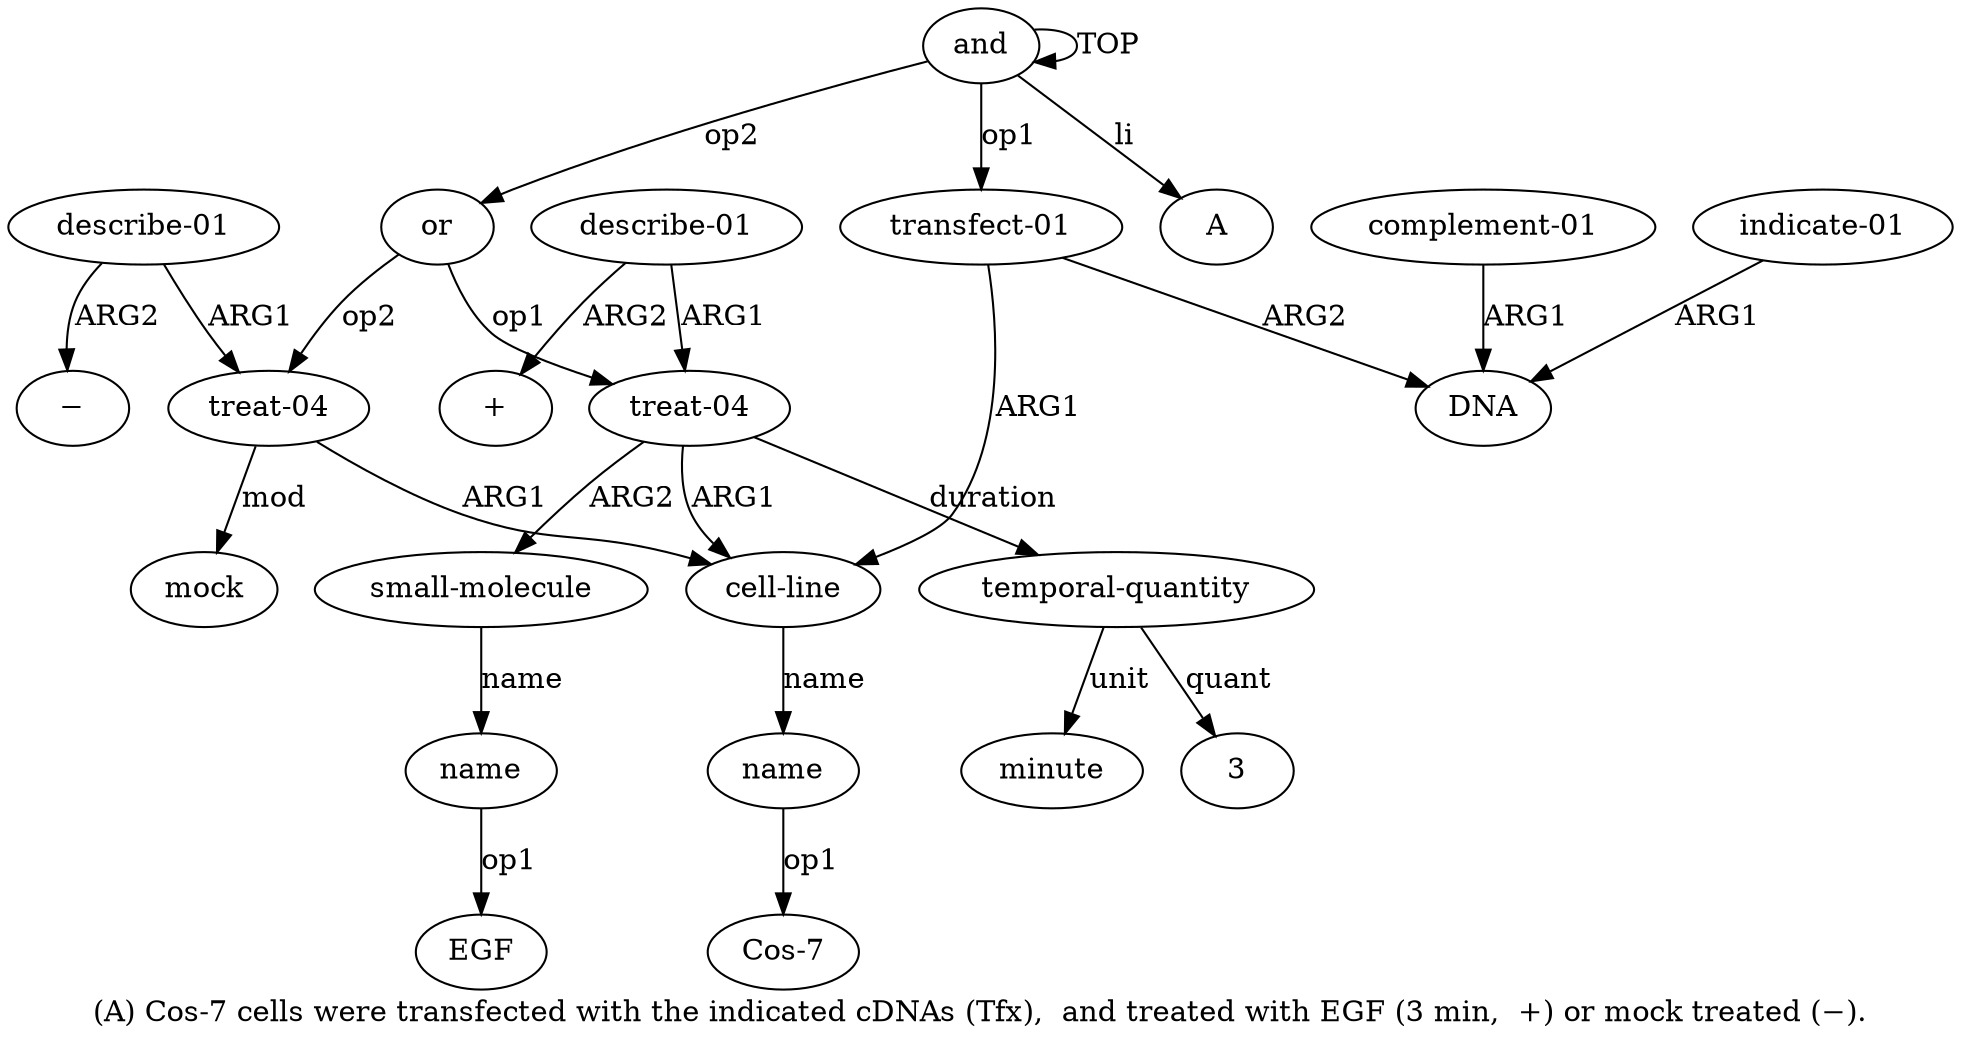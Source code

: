 digraph  {
	graph [label="(A) Cos-7 cells were transfected with the indicated cDNAs (Tfx),  and treated with EGF (3 min,  +) or mock treated (−)."];
	node [label="\N"];
	"a16 −"	 [color=black,
		gold_ind=-1,
		gold_label=−,
		label=−,
		test_ind=-1,
		test_label=−];
	a15	 [color=black,
		gold_ind=15,
		gold_label=mock,
		label=mock,
		test_ind=15,
		test_label=mock];
	a14	 [color=black,
		gold_ind=14,
		gold_label="treat-04",
		label="treat-04",
		test_ind=14,
		test_label="treat-04"];
	a14 -> a15 [key=0,
	color=black,
	gold_label=mod,
	label=mod,
	test_label=mod];
a2 [color=black,
	gold_ind=2,
	gold_label="cell-line",
	label="cell-line",
	test_ind=2,
	test_label="cell-line"];
a14 -> a2 [key=0,
color=black,
gold_label=ARG1,
label=ARG1,
test_label=ARG1];
a17 [color=black,
gold_ind=17,
gold_label=A,
label=A,
test_ind=17,
test_label=A];
a16 [color=black,
gold_ind=16,
gold_label="describe-01",
label="describe-01",
test_ind=16,
test_label="describe-01"];
a16 -> "a16 −" [key=0,
color=black,
gold_label=ARG2,
label=ARG2,
test_label=ARG2];
a16 -> a14 [key=0,
color=black,
gold_label=ARG1,
label=ARG1,
test_label=ARG1];
a11 [color=black,
gold_ind=11,
gold_label="temporal-quantity",
label="temporal-quantity",
test_ind=11,
test_label="temporal-quantity"];
a12 [color=black,
gold_ind=12,
gold_label=minute,
label=minute,
test_ind=12,
test_label=minute];
a11 -> a12 [key=0,
color=black,
gold_label=unit,
label=unit,
test_label=unit];
"a11 3" [color=black,
gold_ind=-1,
gold_label=3,
label=3,
test_ind=-1,
test_label=3];
a11 -> "a11 3" [key=0,
color=black,
gold_label=quant,
label=quant,
test_label=quant];
a10 [color=black,
gold_ind=10,
gold_label=name,
label=name,
test_ind=10,
test_label=name];
"a10 EGF" [color=black,
gold_ind=-1,
gold_label=EGF,
label=EGF,
test_ind=-1,
test_label=EGF];
a10 -> "a10 EGF" [key=0,
color=black,
gold_label=op1,
label=op1,
test_label=op1];
a13 [color=black,
gold_ind=13,
gold_label="describe-01",
label="describe-01",
test_ind=13,
test_label="describe-01"];
a8 [color=black,
gold_ind=8,
gold_label="treat-04",
label="treat-04",
test_ind=8,
test_label="treat-04"];
a13 -> a8 [key=0,
color=black,
gold_label=ARG1,
label=ARG1,
test_label=ARG1];
"a13 +" [color=black,
gold_ind=-1,
gold_label="+",
label="+",
test_ind=-1,
test_label="+"];
a13 -> "a13 +" [key=0,
color=black,
gold_label=ARG2,
label=ARG2,
test_label=ARG2];
a1 [color=black,
gold_ind=1,
gold_label="transfect-01",
label="transfect-01",
test_ind=1,
test_label="transfect-01"];
a1 -> a2 [key=0,
color=black,
gold_label=ARG1,
label=ARG1,
test_label=ARG1];
a4 [color=black,
gold_ind=4,
gold_label=DNA,
label=DNA,
test_ind=4,
test_label=DNA];
a1 -> a4 [key=0,
color=black,
gold_label=ARG2,
label=ARG2,
test_label=ARG2];
a0 [color=black,
gold_ind=0,
gold_label=and,
label=and,
test_ind=0,
test_label=and];
a0 -> a17 [key=0,
color=black,
gold_label=li,
label=li,
test_label=li];
a0 -> a1 [key=0,
color=black,
gold_label=op1,
label=op1,
test_label=op1];
a0 -> a0 [key=0,
color=black,
gold_label=TOP,
label=TOP,
test_label=TOP];
a7 [color=black,
gold_ind=7,
gold_label=or,
label=or,
test_ind=7,
test_label=or];
a0 -> a7 [key=0,
color=black,
gold_label=op2,
label=op2,
test_label=op2];
a3 [color=black,
gold_ind=3,
gold_label=name,
label=name,
test_ind=3,
test_label=name];
"a3 Cos-7" [color=black,
gold_ind=-1,
gold_label="Cos-7",
label="Cos-7",
test_ind=-1,
test_label="Cos-7"];
a3 -> "a3 Cos-7" [key=0,
color=black,
gold_label=op1,
label=op1,
test_label=op1];
a2 -> a3 [key=0,
color=black,
gold_label=name,
label=name,
test_label=name];
a5 [color=black,
gold_ind=5,
gold_label="complement-01",
label="complement-01",
test_ind=5,
test_label="complement-01"];
a5 -> a4 [key=0,
color=black,
gold_label=ARG1,
label=ARG1,
test_label=ARG1];
a7 -> a14 [key=0,
color=black,
gold_label=op2,
label=op2,
test_label=op2];
a7 -> a8 [key=0,
color=black,
gold_label=op1,
label=op1,
test_label=op1];
a6 [color=black,
gold_ind=6,
gold_label="indicate-01",
label="indicate-01",
test_ind=6,
test_label="indicate-01"];
a6 -> a4 [key=0,
color=black,
gold_label=ARG1,
label=ARG1,
test_label=ARG1];
a9 [color=black,
gold_ind=9,
gold_label="small-molecule",
label="small-molecule",
test_ind=9,
test_label="small-molecule"];
a9 -> a10 [key=0,
color=black,
gold_label=name,
label=name,
test_label=name];
a8 -> a11 [key=0,
color=black,
gold_label=duration,
label=duration,
test_label=duration];
a8 -> a2 [key=0,
color=black,
gold_label=ARG1,
label=ARG1,
test_label=ARG1];
a8 -> a9 [key=0,
color=black,
gold_label=ARG2,
label=ARG2,
test_label=ARG2];
}
